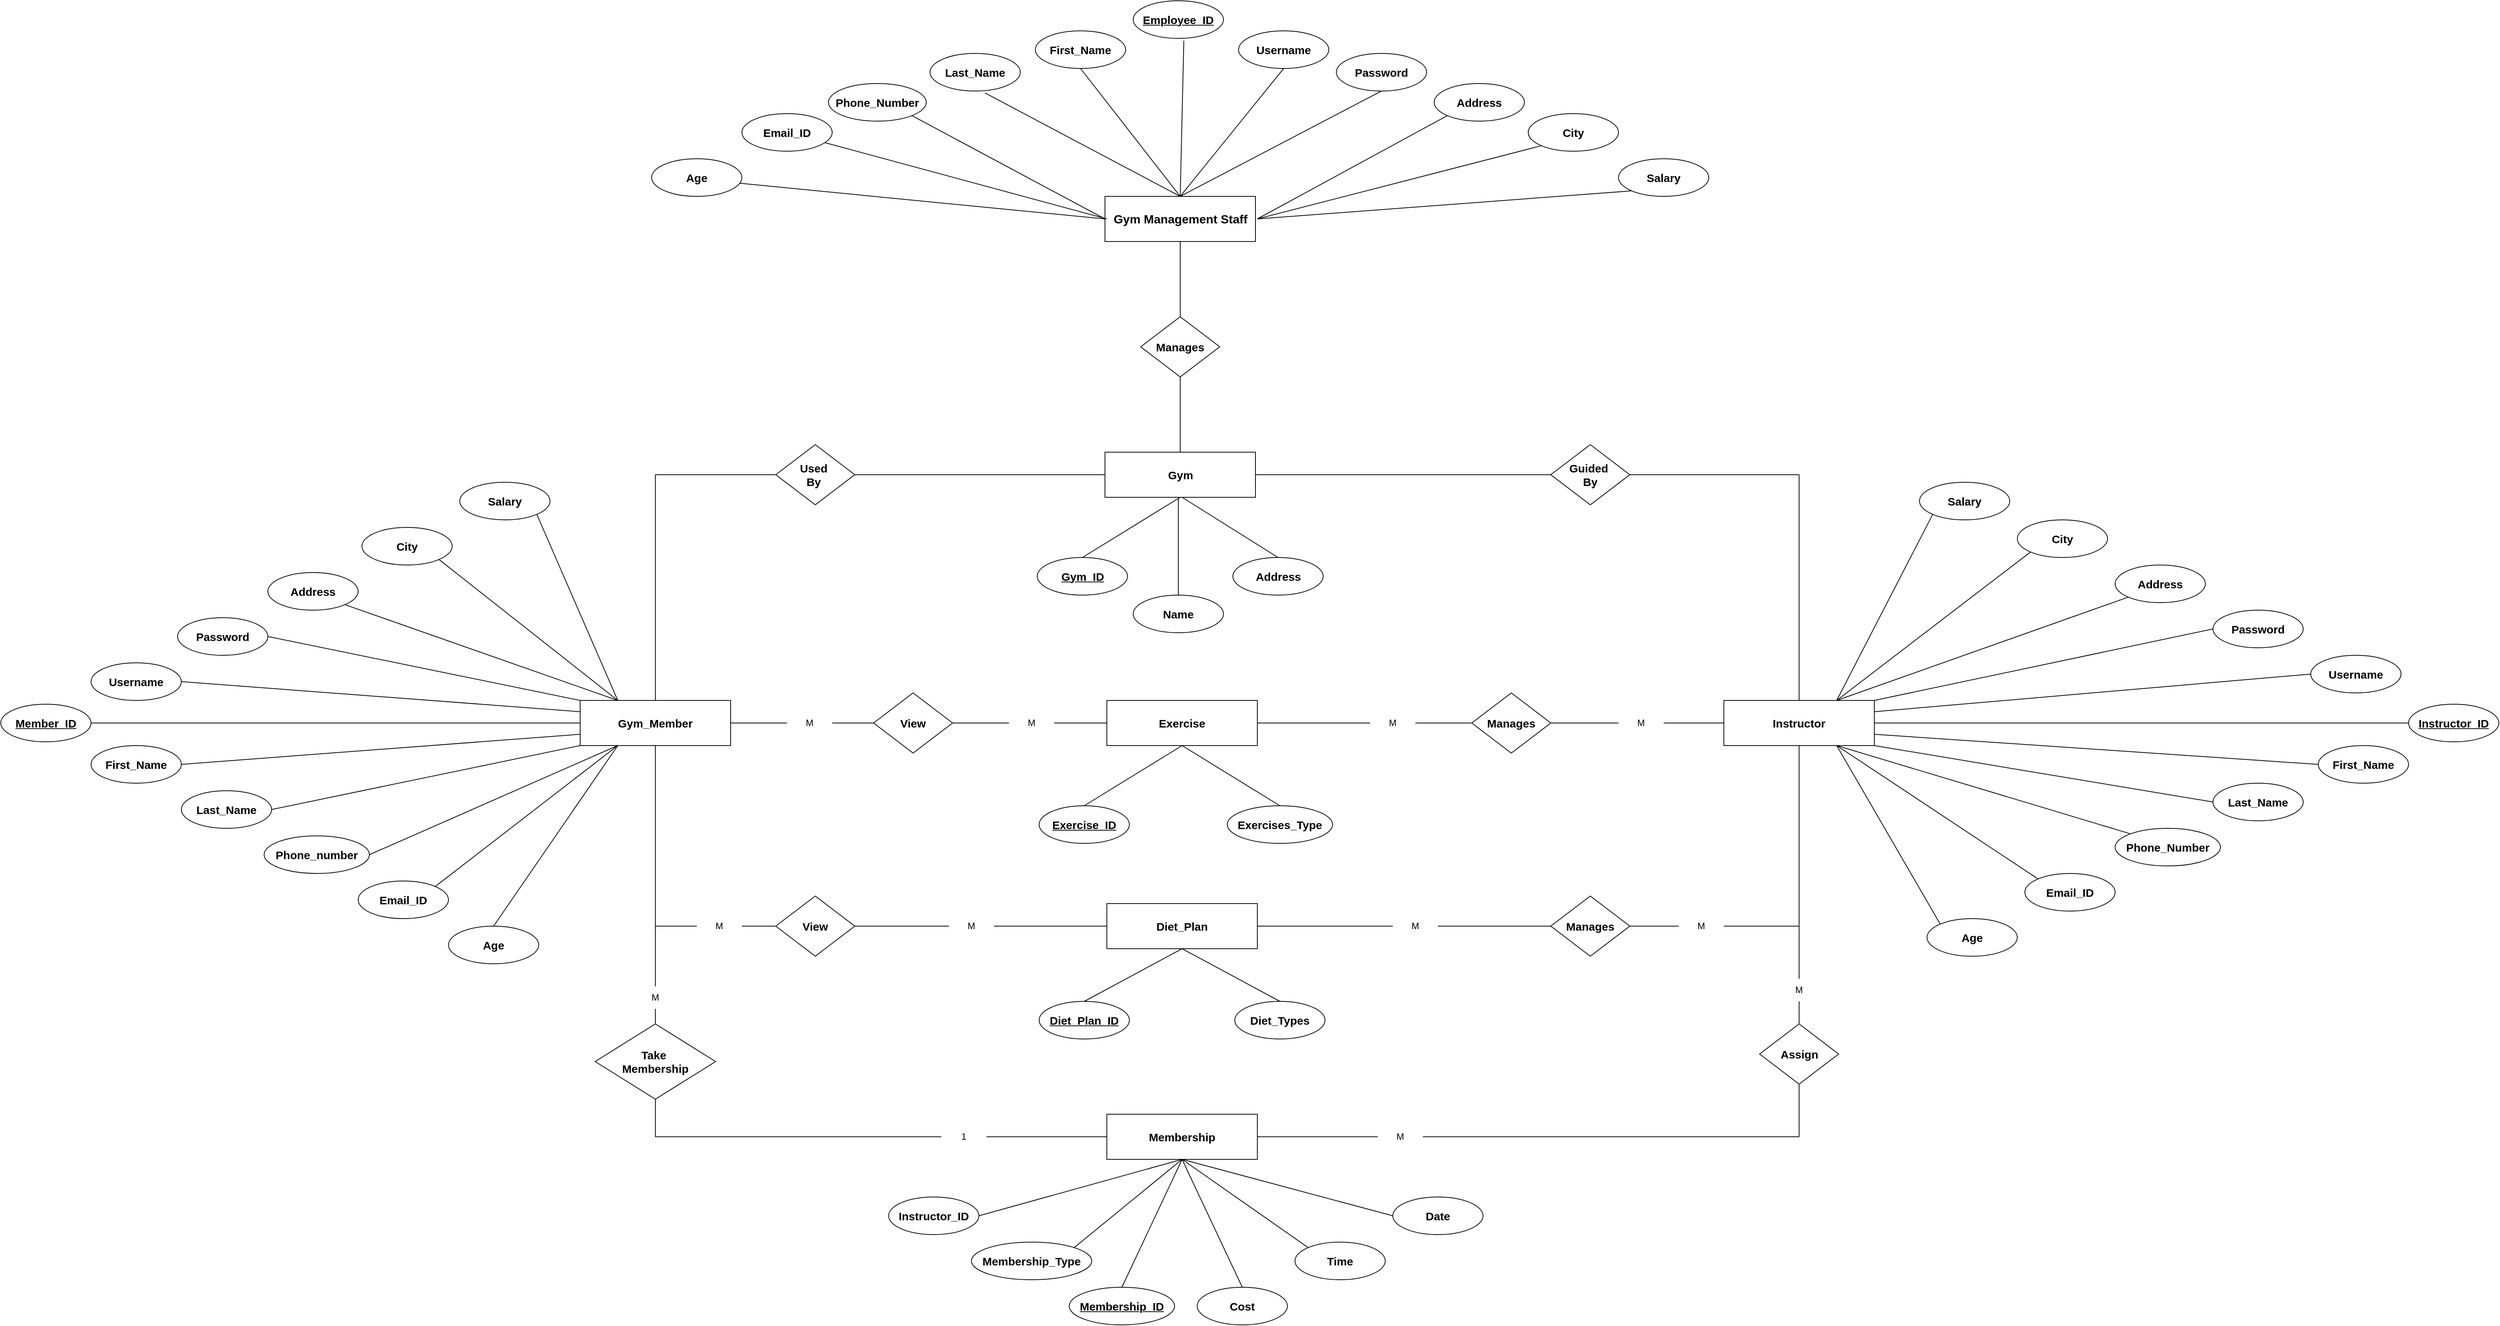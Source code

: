 <mxfile version="23.1.5" type="device">
  <diagram name="Page-1" id="4Me6U7C_-zSNoH5bvVZx">
    <mxGraphModel dx="1854" dy="2838" grid="1" gridSize="10" guides="1" tooltips="1" connect="1" arrows="1" fold="1" page="1" pageScale="1" pageWidth="850" pageHeight="1100" math="0" shadow="0">
      <root>
        <mxCell id="0" />
        <mxCell id="1" parent="0" />
        <mxCell id="Noz64joclwTQBEQuJF2k-1" value="&lt;b&gt;&lt;font style=&quot;font-size: 16px;&quot;&gt;Gym Management Staff&lt;/font&gt;&lt;/b&gt;" style="rounded=0;whiteSpace=wrap;html=1;" vertex="1" parent="1">
          <mxGeometry x="747.5" y="-1230" width="200" height="60" as="geometry" />
        </mxCell>
        <mxCell id="Noz64joclwTQBEQuJF2k-2" value="&lt;b&gt;&lt;font style=&quot;font-size: 15px;&quot;&gt;Age&lt;/font&gt;&lt;/b&gt;" style="ellipse;whiteSpace=wrap;html=1;" vertex="1" parent="1">
          <mxGeometry x="145" y="-1280" width="120" height="50" as="geometry" />
        </mxCell>
        <mxCell id="Noz64joclwTQBEQuJF2k-3" value="&lt;b&gt;&lt;font style=&quot;font-size: 15px;&quot;&gt;Email_ID&lt;/font&gt;&lt;/b&gt;" style="ellipse;whiteSpace=wrap;html=1;" vertex="1" parent="1">
          <mxGeometry x="265" y="-1340" width="120" height="50" as="geometry" />
        </mxCell>
        <mxCell id="Noz64joclwTQBEQuJF2k-4" value="&lt;b&gt;&lt;font style=&quot;font-size: 15px;&quot;&gt;Phone_Number&lt;/font&gt;&lt;/b&gt;" style="ellipse;whiteSpace=wrap;html=1;" vertex="1" parent="1">
          <mxGeometry x="380" y="-1380" width="130" height="50" as="geometry" />
        </mxCell>
        <mxCell id="Noz64joclwTQBEQuJF2k-5" value="&lt;b&gt;&lt;font style=&quot;font-size: 15px;&quot;&gt;Last_Name&lt;/font&gt;&lt;/b&gt;" style="ellipse;whiteSpace=wrap;html=1;" vertex="1" parent="1">
          <mxGeometry x="515" y="-1420" width="120" height="50" as="geometry" />
        </mxCell>
        <mxCell id="Noz64joclwTQBEQuJF2k-6" value="&lt;b&gt;&lt;font style=&quot;font-size: 15px;&quot;&gt;First_Name&lt;/font&gt;&lt;/b&gt;" style="ellipse;whiteSpace=wrap;html=1;" vertex="1" parent="1">
          <mxGeometry x="655" y="-1450" width="120" height="50" as="geometry" />
        </mxCell>
        <mxCell id="Noz64joclwTQBEQuJF2k-7" value="&lt;u&gt;&lt;b&gt;&lt;font style=&quot;font-size: 15px;&quot;&gt;Employee_ID&lt;/font&gt;&lt;/b&gt;&lt;/u&gt;" style="ellipse;whiteSpace=wrap;html=1;" vertex="1" parent="1">
          <mxGeometry x="785" y="-1490" width="120" height="50" as="geometry" />
        </mxCell>
        <mxCell id="Noz64joclwTQBEQuJF2k-8" value="&lt;b&gt;&lt;font style=&quot;font-size: 15px;&quot;&gt;Username&lt;/font&gt;&lt;/b&gt;" style="ellipse;whiteSpace=wrap;html=1;" vertex="1" parent="1">
          <mxGeometry x="925" y="-1450" width="120" height="50" as="geometry" />
        </mxCell>
        <mxCell id="Noz64joclwTQBEQuJF2k-9" value="&lt;b&gt;&lt;font style=&quot;font-size: 15px;&quot;&gt;Password&lt;/font&gt;&lt;/b&gt;" style="ellipse;whiteSpace=wrap;html=1;" vertex="1" parent="1">
          <mxGeometry x="1055" y="-1420" width="120" height="50" as="geometry" />
        </mxCell>
        <mxCell id="Noz64joclwTQBEQuJF2k-10" value="&lt;b&gt;&lt;font style=&quot;font-size: 15px;&quot;&gt;Address&lt;/font&gt;&lt;/b&gt;" style="ellipse;whiteSpace=wrap;html=1;" vertex="1" parent="1">
          <mxGeometry x="1185" y="-1380" width="120" height="50" as="geometry" />
        </mxCell>
        <mxCell id="Noz64joclwTQBEQuJF2k-11" value="&lt;b&gt;&lt;font style=&quot;font-size: 15px;&quot;&gt;City&lt;/font&gt;&lt;/b&gt;" style="ellipse;whiteSpace=wrap;html=1;" vertex="1" parent="1">
          <mxGeometry x="1310" y="-1340" width="120" height="50" as="geometry" />
        </mxCell>
        <mxCell id="Noz64joclwTQBEQuJF2k-12" value="&lt;b&gt;&lt;font style=&quot;font-size: 15px;&quot;&gt;Salary&lt;/font&gt;&lt;/b&gt;" style="ellipse;whiteSpace=wrap;html=1;" vertex="1" parent="1">
          <mxGeometry x="1430" y="-1280" width="120" height="50" as="geometry" />
        </mxCell>
        <mxCell id="Noz64joclwTQBEQuJF2k-14" value="&lt;b&gt;&lt;font style=&quot;font-size: 15px;&quot;&gt;Gym_Member&lt;/font&gt;&lt;/b&gt;" style="rounded=0;whiteSpace=wrap;html=1;" vertex="1" parent="1">
          <mxGeometry x="50" y="-560" width="200" height="60" as="geometry" />
        </mxCell>
        <mxCell id="Noz64joclwTQBEQuJF2k-15" value="&lt;b&gt;&lt;font style=&quot;font-size: 15px;&quot;&gt;Salary&lt;/font&gt;&lt;/b&gt;" style="ellipse;whiteSpace=wrap;html=1;" vertex="1" parent="1">
          <mxGeometry x="-110" y="-850" width="120" height="50" as="geometry" />
        </mxCell>
        <mxCell id="Noz64joclwTQBEQuJF2k-16" value="&lt;b&gt;&lt;font style=&quot;font-size: 15px;&quot;&gt;Age&lt;/font&gt;&lt;/b&gt;" style="ellipse;whiteSpace=wrap;html=1;" vertex="1" parent="1">
          <mxGeometry x="-125" y="-260" width="120" height="50" as="geometry" />
        </mxCell>
        <mxCell id="Noz64joclwTQBEQuJF2k-17" value="&lt;b&gt;&lt;font style=&quot;font-size: 15px;&quot;&gt;City&lt;/font&gt;&lt;/b&gt;" style="ellipse;whiteSpace=wrap;html=1;" vertex="1" parent="1">
          <mxGeometry x="-240" y="-790" width="120" height="50" as="geometry" />
        </mxCell>
        <mxCell id="Noz64joclwTQBEQuJF2k-18" value="&lt;b&gt;&lt;font style=&quot;font-size: 15px;&quot;&gt;Email_ID&lt;/font&gt;&lt;/b&gt;" style="ellipse;whiteSpace=wrap;html=1;" vertex="1" parent="1">
          <mxGeometry x="-245" y="-320" width="120" height="50" as="geometry" />
        </mxCell>
        <mxCell id="Noz64joclwTQBEQuJF2k-19" value="&lt;b&gt;&lt;font style=&quot;font-size: 15px;&quot;&gt;Address&lt;/font&gt;&lt;/b&gt;" style="ellipse;whiteSpace=wrap;html=1;" vertex="1" parent="1">
          <mxGeometry x="-365" y="-730" width="120" height="50" as="geometry" />
        </mxCell>
        <mxCell id="Noz64joclwTQBEQuJF2k-20" value="&lt;b&gt;&lt;font style=&quot;font-size: 15px;&quot;&gt;First_Name&lt;/font&gt;&lt;/b&gt;" style="ellipse;whiteSpace=wrap;html=1;" vertex="1" parent="1">
          <mxGeometry x="-600" y="-500" width="120" height="50" as="geometry" />
        </mxCell>
        <mxCell id="Noz64joclwTQBEQuJF2k-21" value="&lt;b&gt;&lt;font style=&quot;font-size: 15px;&quot;&gt;Password&lt;/font&gt;&lt;/b&gt;" style="ellipse;whiteSpace=wrap;html=1;" vertex="1" parent="1">
          <mxGeometry x="-485" y="-670" width="120" height="50" as="geometry" />
        </mxCell>
        <mxCell id="Noz64joclwTQBEQuJF2k-22" value="&lt;u&gt;&lt;b&gt;&lt;font style=&quot;font-size: 15px;&quot;&gt;Member_ID&lt;/font&gt;&lt;/b&gt;&lt;/u&gt;" style="ellipse;whiteSpace=wrap;html=1;" vertex="1" parent="1">
          <mxGeometry x="-720" y="-555" width="120" height="50" as="geometry" />
        </mxCell>
        <mxCell id="Noz64joclwTQBEQuJF2k-23" value="&lt;b&gt;&lt;font style=&quot;font-size: 15px;&quot;&gt;Username&lt;/font&gt;&lt;/b&gt;" style="ellipse;whiteSpace=wrap;html=1;" vertex="1" parent="1">
          <mxGeometry x="-600" y="-610" width="120" height="50" as="geometry" />
        </mxCell>
        <mxCell id="Noz64joclwTQBEQuJF2k-24" value="&lt;b&gt;&lt;font style=&quot;font-size: 15px;&quot;&gt;Last_Name&lt;/font&gt;&lt;/b&gt;" style="ellipse;whiteSpace=wrap;html=1;" vertex="1" parent="1">
          <mxGeometry x="-480" y="-440" width="120" height="50" as="geometry" />
        </mxCell>
        <mxCell id="Noz64joclwTQBEQuJF2k-25" value="&lt;b&gt;&lt;font style=&quot;font-size: 15px;&quot;&gt;Phone_number&lt;/font&gt;&lt;/b&gt;" style="ellipse;whiteSpace=wrap;html=1;" vertex="1" parent="1">
          <mxGeometry x="-370" y="-380" width="140" height="50" as="geometry" />
        </mxCell>
        <mxCell id="Noz64joclwTQBEQuJF2k-26" value="&lt;b style=&quot;font-size: 15px;&quot;&gt;Used&amp;nbsp;&lt;br&gt;By&amp;nbsp;&lt;/b&gt;" style="rhombus;whiteSpace=wrap;html=1;" vertex="1" parent="1">
          <mxGeometry x="310" y="-900" width="105" height="80" as="geometry" />
        </mxCell>
        <mxCell id="Noz64joclwTQBEQuJF2k-27" value="&lt;b&gt;&lt;font style=&quot;font-size: 15px;&quot;&gt;Instructor&lt;/font&gt;&lt;/b&gt;" style="rounded=0;whiteSpace=wrap;html=1;" vertex="1" parent="1">
          <mxGeometry x="1570" y="-560" width="200" height="60" as="geometry" />
        </mxCell>
        <mxCell id="Noz64joclwTQBEQuJF2k-28" value="&lt;b&gt;&lt;font style=&quot;font-size: 15px;&quot;&gt;Salary&lt;/font&gt;&lt;/b&gt;" style="ellipse;whiteSpace=wrap;html=1;" vertex="1" parent="1">
          <mxGeometry x="1830" y="-850" width="120" height="50" as="geometry" />
        </mxCell>
        <mxCell id="Noz64joclwTQBEQuJF2k-29" value="&lt;b&gt;&lt;font style=&quot;font-size: 15px;&quot;&gt;Age&lt;/font&gt;&lt;/b&gt;" style="ellipse;whiteSpace=wrap;html=1;" vertex="1" parent="1">
          <mxGeometry x="1840" y="-270" width="120" height="50" as="geometry" />
        </mxCell>
        <mxCell id="Noz64joclwTQBEQuJF2k-30" value="&lt;b&gt;&lt;font style=&quot;font-size: 15px;&quot;&gt;City&lt;/font&gt;&lt;/b&gt;" style="ellipse;whiteSpace=wrap;html=1;" vertex="1" parent="1">
          <mxGeometry x="1960" y="-800" width="120" height="50" as="geometry" />
        </mxCell>
        <mxCell id="Noz64joclwTQBEQuJF2k-31" value="&lt;b&gt;&lt;font style=&quot;font-size: 15px;&quot;&gt;Email_ID&lt;/font&gt;&lt;/b&gt;" style="ellipse;whiteSpace=wrap;html=1;" vertex="1" parent="1">
          <mxGeometry x="1970" y="-330" width="120" height="50" as="geometry" />
        </mxCell>
        <mxCell id="Noz64joclwTQBEQuJF2k-32" value="&lt;b&gt;&lt;font style=&quot;font-size: 15px;&quot;&gt;Address&lt;/font&gt;&lt;/b&gt;" style="ellipse;whiteSpace=wrap;html=1;" vertex="1" parent="1">
          <mxGeometry x="2090" y="-740" width="120" height="50" as="geometry" />
        </mxCell>
        <mxCell id="Noz64joclwTQBEQuJF2k-33" value="&lt;b&gt;&lt;font style=&quot;font-size: 15px;&quot;&gt;First_Name&lt;/font&gt;&lt;/b&gt;" style="ellipse;whiteSpace=wrap;html=1;" vertex="1" parent="1">
          <mxGeometry x="2360" y="-500" width="120" height="50" as="geometry" />
        </mxCell>
        <mxCell id="Noz64joclwTQBEQuJF2k-34" value="&lt;b&gt;&lt;font style=&quot;font-size: 15px;&quot;&gt;Password&lt;/font&gt;&lt;/b&gt;" style="ellipse;whiteSpace=wrap;html=1;" vertex="1" parent="1">
          <mxGeometry x="2220" y="-680" width="120" height="50" as="geometry" />
        </mxCell>
        <mxCell id="Noz64joclwTQBEQuJF2k-35" value="&lt;u&gt;&lt;b&gt;&lt;font style=&quot;font-size: 15px;&quot;&gt;Instructor_ID&lt;/font&gt;&lt;/b&gt;&lt;/u&gt;" style="ellipse;whiteSpace=wrap;html=1;" vertex="1" parent="1">
          <mxGeometry x="2480" y="-555" width="120" height="50" as="geometry" />
        </mxCell>
        <mxCell id="Noz64joclwTQBEQuJF2k-36" value="&lt;b&gt;&lt;font style=&quot;font-size: 15px;&quot;&gt;Username&lt;/font&gt;&lt;/b&gt;" style="ellipse;whiteSpace=wrap;html=1;" vertex="1" parent="1">
          <mxGeometry x="2350" y="-620" width="120" height="50" as="geometry" />
        </mxCell>
        <mxCell id="Noz64joclwTQBEQuJF2k-37" value="&lt;b&gt;&lt;font style=&quot;font-size: 15px;&quot;&gt;Last_Name&lt;/font&gt;&lt;/b&gt;" style="ellipse;whiteSpace=wrap;html=1;" vertex="1" parent="1">
          <mxGeometry x="2220" y="-450" width="120" height="50" as="geometry" />
        </mxCell>
        <mxCell id="Noz64joclwTQBEQuJF2k-38" value="&lt;b&gt;&lt;font style=&quot;font-size: 15px;&quot;&gt;Phone_Number&lt;/font&gt;&lt;/b&gt;" style="ellipse;whiteSpace=wrap;html=1;" vertex="1" parent="1">
          <mxGeometry x="2090" y="-390" width="140" height="50" as="geometry" />
        </mxCell>
        <mxCell id="Noz64joclwTQBEQuJF2k-41" value="&lt;b style=&quot;font-size: 15px;&quot;&gt;Guided&amp;nbsp;&lt;br&gt;By&lt;/b&gt;" style="rhombus;whiteSpace=wrap;html=1;" vertex="1" parent="1">
          <mxGeometry x="1340" y="-900" width="105" height="80" as="geometry" />
        </mxCell>
        <mxCell id="Noz64joclwTQBEQuJF2k-42" value="&lt;b&gt;&lt;font style=&quot;font-size: 15px;&quot;&gt;Exercise&lt;/font&gt;&lt;/b&gt;" style="rounded=0;whiteSpace=wrap;html=1;" vertex="1" parent="1">
          <mxGeometry x="750" y="-560" width="200" height="60" as="geometry" />
        </mxCell>
        <mxCell id="Noz64joclwTQBEQuJF2k-43" value="&lt;b&gt;&lt;font style=&quot;font-size: 15px;&quot;&gt;View&lt;/font&gt;&lt;/b&gt;" style="rhombus;whiteSpace=wrap;html=1;" vertex="1" parent="1">
          <mxGeometry x="440" y="-570" width="105" height="80" as="geometry" />
        </mxCell>
        <mxCell id="Noz64joclwTQBEQuJF2k-44" value="&lt;b&gt;&lt;font style=&quot;font-size: 15px;&quot;&gt;Manages&lt;/font&gt;&lt;/b&gt;" style="rhombus;whiteSpace=wrap;html=1;" vertex="1" parent="1">
          <mxGeometry x="1235" y="-570" width="105" height="80" as="geometry" />
        </mxCell>
        <mxCell id="Noz64joclwTQBEQuJF2k-45" value="&lt;u&gt;&lt;b&gt;&lt;font style=&quot;font-size: 15px;&quot;&gt;Exercise_ID&lt;/font&gt;&lt;/b&gt;&lt;/u&gt;" style="ellipse;whiteSpace=wrap;html=1;" vertex="1" parent="1">
          <mxGeometry x="660" y="-420" width="120" height="50" as="geometry" />
        </mxCell>
        <mxCell id="Noz64joclwTQBEQuJF2k-46" value="&lt;b&gt;&lt;font style=&quot;font-size: 15px;&quot;&gt;Exercises_Type&lt;/font&gt;&lt;/b&gt;" style="ellipse;whiteSpace=wrap;html=1;" vertex="1" parent="1">
          <mxGeometry x="910" y="-420" width="140" height="50" as="geometry" />
        </mxCell>
        <mxCell id="Noz64joclwTQBEQuJF2k-47" value="&lt;b&gt;&lt;font style=&quot;font-size: 15px;&quot;&gt;Diet_Plan&lt;/font&gt;&lt;/b&gt;" style="rounded=0;whiteSpace=wrap;html=1;" vertex="1" parent="1">
          <mxGeometry x="750" y="-290" width="200" height="60" as="geometry" />
        </mxCell>
        <mxCell id="Noz64joclwTQBEQuJF2k-48" value="&lt;u&gt;&lt;b&gt;&lt;font style=&quot;font-size: 15px;&quot;&gt;Diet_Plan_ID&lt;/font&gt;&lt;/b&gt;&lt;/u&gt;" style="ellipse;whiteSpace=wrap;html=1;" vertex="1" parent="1">
          <mxGeometry x="660" y="-160" width="120" height="50" as="geometry" />
        </mxCell>
        <mxCell id="Noz64joclwTQBEQuJF2k-49" value="&lt;b&gt;&lt;font style=&quot;font-size: 15px;&quot;&gt;Diet_Types&lt;/font&gt;&lt;/b&gt;" style="ellipse;whiteSpace=wrap;html=1;" vertex="1" parent="1">
          <mxGeometry x="920" y="-160" width="120" height="50" as="geometry" />
        </mxCell>
        <mxCell id="Noz64joclwTQBEQuJF2k-50" value="&lt;b&gt;&lt;font style=&quot;font-size: 15px;&quot;&gt;View&lt;/font&gt;&lt;/b&gt;" style="rhombus;whiteSpace=wrap;html=1;" vertex="1" parent="1">
          <mxGeometry x="310" y="-300" width="105" height="80" as="geometry" />
        </mxCell>
        <mxCell id="Noz64joclwTQBEQuJF2k-51" value="&lt;b&gt;&lt;font style=&quot;font-size: 15px;&quot;&gt;Manages&lt;/font&gt;&lt;/b&gt;" style="rhombus;whiteSpace=wrap;html=1;" vertex="1" parent="1">
          <mxGeometry x="1340" y="-300" width="105" height="80" as="geometry" />
        </mxCell>
        <mxCell id="Noz64joclwTQBEQuJF2k-52" value="&lt;b style=&quot;font-size: 15px;&quot;&gt;Take&amp;nbsp;&lt;br&gt;Membership&lt;/b&gt;" style="rhombus;whiteSpace=wrap;html=1;" vertex="1" parent="1">
          <mxGeometry x="70" y="-130" width="160" height="100" as="geometry" />
        </mxCell>
        <mxCell id="Noz64joclwTQBEQuJF2k-53" value="&lt;b&gt;&lt;font style=&quot;font-size: 15px;&quot;&gt;Membership&lt;/font&gt;&lt;/b&gt;" style="rounded=0;whiteSpace=wrap;html=1;" vertex="1" parent="1">
          <mxGeometry x="750" y="-10" width="200" height="60" as="geometry" />
        </mxCell>
        <mxCell id="Noz64joclwTQBEQuJF2k-54" value="&lt;b&gt;&lt;font style=&quot;font-size: 15px;&quot;&gt;Assign&lt;/font&gt;&lt;/b&gt;" style="rhombus;whiteSpace=wrap;html=1;" vertex="1" parent="1">
          <mxGeometry x="1617.5" y="-130" width="105" height="80" as="geometry" />
        </mxCell>
        <mxCell id="Noz64joclwTQBEQuJF2k-55" value="&lt;b&gt;&lt;font style=&quot;font-size: 15px;&quot;&gt;Instructor_ID&lt;/font&gt;&lt;/b&gt;" style="ellipse;whiteSpace=wrap;html=1;" vertex="1" parent="1">
          <mxGeometry x="460" y="100" width="120" height="50" as="geometry" />
        </mxCell>
        <mxCell id="Noz64joclwTQBEQuJF2k-56" value="&lt;b&gt;&lt;font style=&quot;font-size: 15px;&quot;&gt;Membership_Type&lt;/font&gt;&lt;/b&gt;" style="ellipse;whiteSpace=wrap;html=1;" vertex="1" parent="1">
          <mxGeometry x="570" y="160" width="160" height="50" as="geometry" />
        </mxCell>
        <mxCell id="Noz64joclwTQBEQuJF2k-57" value="&lt;b&gt;&lt;font style=&quot;font-size: 15px;&quot;&gt;Cost&lt;/font&gt;&lt;/b&gt;" style="ellipse;whiteSpace=wrap;html=1;" vertex="1" parent="1">
          <mxGeometry x="870" y="220" width="120" height="50" as="geometry" />
        </mxCell>
        <mxCell id="Noz64joclwTQBEQuJF2k-58" value="&lt;u&gt;&lt;b&gt;&lt;font style=&quot;font-size: 15px;&quot;&gt;Membership_ID&lt;/font&gt;&lt;/b&gt;&lt;/u&gt;" style="ellipse;whiteSpace=wrap;html=1;" vertex="1" parent="1">
          <mxGeometry x="700" y="220" width="140" height="50" as="geometry" />
        </mxCell>
        <mxCell id="Noz64joclwTQBEQuJF2k-59" value="&lt;b&gt;&lt;font style=&quot;font-size: 15px;&quot;&gt;Time&lt;/font&gt;&lt;/b&gt;" style="ellipse;whiteSpace=wrap;html=1;" vertex="1" parent="1">
          <mxGeometry x="1000" y="160" width="120" height="50" as="geometry" />
        </mxCell>
        <mxCell id="Noz64joclwTQBEQuJF2k-60" value="&lt;b&gt;&lt;font style=&quot;font-size: 15px;&quot;&gt;Date&lt;/font&gt;&lt;/b&gt;" style="ellipse;whiteSpace=wrap;html=1;" vertex="1" parent="1">
          <mxGeometry x="1130" y="100" width="120" height="50" as="geometry" />
        </mxCell>
        <mxCell id="Noz64joclwTQBEQuJF2k-62" value="&lt;b&gt;&lt;font style=&quot;font-size: 15px;&quot;&gt;Gym&lt;/font&gt;&lt;/b&gt;" style="rounded=0;whiteSpace=wrap;html=1;" vertex="1" parent="1">
          <mxGeometry x="747.5" y="-890" width="200" height="60" as="geometry" />
        </mxCell>
        <mxCell id="Noz64joclwTQBEQuJF2k-63" value="&lt;u&gt;&lt;b&gt;&lt;font style=&quot;font-size: 15px;&quot;&gt;Gym_ID&lt;/font&gt;&lt;/b&gt;&lt;/u&gt;" style="ellipse;whiteSpace=wrap;html=1;" vertex="1" parent="1">
          <mxGeometry x="657.5" y="-750" width="120" height="50" as="geometry" />
        </mxCell>
        <mxCell id="Noz64joclwTQBEQuJF2k-64" value="&lt;b&gt;&lt;font style=&quot;font-size: 15px;&quot;&gt;Address&lt;/font&gt;&lt;/b&gt;" style="ellipse;whiteSpace=wrap;html=1;" vertex="1" parent="1">
          <mxGeometry x="917.5" y="-750" width="120" height="50" as="geometry" />
        </mxCell>
        <mxCell id="Noz64joclwTQBEQuJF2k-65" value="&lt;b&gt;&lt;font style=&quot;font-size: 15px;&quot;&gt;Manages&lt;/font&gt;&lt;/b&gt;" style="rhombus;whiteSpace=wrap;html=1;" vertex="1" parent="1">
          <mxGeometry x="795" y="-1070" width="105" height="80" as="geometry" />
        </mxCell>
        <mxCell id="Noz64joclwTQBEQuJF2k-66" value="&lt;b&gt;&lt;font style=&quot;font-size: 15px;&quot;&gt;Name&lt;/font&gt;&lt;/b&gt;" style="ellipse;whiteSpace=wrap;html=1;" vertex="1" parent="1">
          <mxGeometry x="785" y="-700" width="120" height="50" as="geometry" />
        </mxCell>
        <mxCell id="Noz64joclwTQBEQuJF2k-67" value="" style="endArrow=none;html=1;rounded=0;exitX=0.973;exitY=0.651;exitDx=0;exitDy=0;exitPerimeter=0;entryX=0;entryY=0.5;entryDx=0;entryDy=0;" edge="1" parent="1" source="Noz64joclwTQBEQuJF2k-2" target="Noz64joclwTQBEQuJF2k-1">
          <mxGeometry width="50" height="50" relative="1" as="geometry">
            <mxPoint x="570" y="-1090" as="sourcePoint" />
            <mxPoint x="620" y="-1140" as="targetPoint" />
          </mxGeometry>
        </mxCell>
        <mxCell id="Noz64joclwTQBEQuJF2k-68" value="" style="endArrow=none;html=1;rounded=0;" edge="1" parent="1" source="Noz64joclwTQBEQuJF2k-3">
          <mxGeometry width="50" height="50" relative="1" as="geometry">
            <mxPoint x="272" y="-1237" as="sourcePoint" />
            <mxPoint x="750" y="-1200" as="targetPoint" />
          </mxGeometry>
        </mxCell>
        <mxCell id="Noz64joclwTQBEQuJF2k-69" value="" style="endArrow=none;html=1;rounded=0;exitX=1;exitY=1;exitDx=0;exitDy=0;entryX=0;entryY=0.5;entryDx=0;entryDy=0;" edge="1" parent="1" source="Noz64joclwTQBEQuJF2k-4" target="Noz64joclwTQBEQuJF2k-1">
          <mxGeometry width="50" height="50" relative="1" as="geometry">
            <mxPoint x="385" y="-1291" as="sourcePoint" />
            <mxPoint x="760" y="-1190" as="targetPoint" />
          </mxGeometry>
        </mxCell>
        <mxCell id="Noz64joclwTQBEQuJF2k-70" value="" style="endArrow=none;html=1;rounded=0;exitX=0.609;exitY=1.051;exitDx=0;exitDy=0;entryX=0.5;entryY=0;entryDx=0;entryDy=0;exitPerimeter=0;" edge="1" parent="1" source="Noz64joclwTQBEQuJF2k-5" target="Noz64joclwTQBEQuJF2k-1">
          <mxGeometry width="50" height="50" relative="1" as="geometry">
            <mxPoint x="498" y="-1328" as="sourcePoint" />
            <mxPoint x="758" y="-1190" as="targetPoint" />
          </mxGeometry>
        </mxCell>
        <mxCell id="Noz64joclwTQBEQuJF2k-71" value="" style="endArrow=none;html=1;rounded=0;exitX=0.5;exitY=1;exitDx=0;exitDy=0;entryX=0.5;entryY=0;entryDx=0;entryDy=0;" edge="1" parent="1" source="Noz64joclwTQBEQuJF2k-6" target="Noz64joclwTQBEQuJF2k-1">
          <mxGeometry width="50" height="50" relative="1" as="geometry">
            <mxPoint x="598" y="-1357" as="sourcePoint" />
            <mxPoint x="858" y="-1220" as="targetPoint" />
          </mxGeometry>
        </mxCell>
        <mxCell id="Noz64joclwTQBEQuJF2k-72" value="" style="endArrow=none;html=1;rounded=0;exitX=0.561;exitY=1.061;exitDx=0;exitDy=0;exitPerimeter=0;entryX=0.5;entryY=0;entryDx=0;entryDy=0;" edge="1" parent="1" source="Noz64joclwTQBEQuJF2k-7" target="Noz64joclwTQBEQuJF2k-1">
          <mxGeometry width="50" height="50" relative="1" as="geometry">
            <mxPoint x="725" y="-1390" as="sourcePoint" />
            <mxPoint x="850" y="-1240" as="targetPoint" />
          </mxGeometry>
        </mxCell>
        <mxCell id="Noz64joclwTQBEQuJF2k-74" value="" style="endArrow=none;html=1;rounded=0;exitX=0.5;exitY=1;exitDx=0;exitDy=0;entryX=0.5;entryY=0;entryDx=0;entryDy=0;" edge="1" parent="1" source="Noz64joclwTQBEQuJF2k-8" target="Noz64joclwTQBEQuJF2k-1">
          <mxGeometry width="50" height="50" relative="1" as="geometry">
            <mxPoint x="862" y="-1427" as="sourcePoint" />
            <mxPoint x="858" y="-1220" as="targetPoint" />
          </mxGeometry>
        </mxCell>
        <mxCell id="Noz64joclwTQBEQuJF2k-75" value="" style="endArrow=none;html=1;rounded=0;exitX=0.5;exitY=1;exitDx=0;exitDy=0;entryX=0.5;entryY=0;entryDx=0;entryDy=0;" edge="1" parent="1" source="Noz64joclwTQBEQuJF2k-9" target="Noz64joclwTQBEQuJF2k-1">
          <mxGeometry width="50" height="50" relative="1" as="geometry">
            <mxPoint x="995" y="-1390" as="sourcePoint" />
            <mxPoint x="858" y="-1220" as="targetPoint" />
          </mxGeometry>
        </mxCell>
        <mxCell id="Noz64joclwTQBEQuJF2k-76" value="" style="endArrow=none;html=1;rounded=0;exitX=0;exitY=1;exitDx=0;exitDy=0;" edge="1" parent="1" source="Noz64joclwTQBEQuJF2k-10">
          <mxGeometry width="50" height="50" relative="1" as="geometry">
            <mxPoint x="1125" y="-1360" as="sourcePoint" />
            <mxPoint x="950" y="-1200" as="targetPoint" />
          </mxGeometry>
        </mxCell>
        <mxCell id="Noz64joclwTQBEQuJF2k-77" value="" style="endArrow=none;html=1;rounded=0;exitX=0;exitY=1;exitDx=0;exitDy=0;" edge="1" parent="1" source="Noz64joclwTQBEQuJF2k-11">
          <mxGeometry width="50" height="50" relative="1" as="geometry">
            <mxPoint x="1240" y="-1317" as="sourcePoint" />
            <mxPoint x="950" y="-1200" as="targetPoint" />
          </mxGeometry>
        </mxCell>
        <mxCell id="Noz64joclwTQBEQuJF2k-78" value="" style="endArrow=none;html=1;rounded=0;exitX=0;exitY=1;exitDx=0;exitDy=0;" edge="1" parent="1" source="Noz64joclwTQBEQuJF2k-12">
          <mxGeometry width="50" height="50" relative="1" as="geometry">
            <mxPoint x="1380" y="-1280" as="sourcePoint" />
            <mxPoint x="950" y="-1200" as="targetPoint" />
          </mxGeometry>
        </mxCell>
        <mxCell id="Noz64joclwTQBEQuJF2k-79" value="" style="endArrow=none;html=1;rounded=0;entryX=0.5;entryY=0;entryDx=0;entryDy=0;exitX=0.5;exitY=1;exitDx=0;exitDy=0;" edge="1" parent="1" source="Noz64joclwTQBEQuJF2k-62" target="Noz64joclwTQBEQuJF2k-63">
          <mxGeometry width="50" height="50" relative="1" as="geometry">
            <mxPoint x="790" y="-840" as="sourcePoint" />
            <mxPoint x="840" y="-890" as="targetPoint" />
          </mxGeometry>
        </mxCell>
        <mxCell id="Noz64joclwTQBEQuJF2k-80" value="" style="endArrow=none;html=1;rounded=0;entryX=0.5;entryY=0;entryDx=0;entryDy=0;" edge="1" parent="1" target="Noz64joclwTQBEQuJF2k-66">
          <mxGeometry width="50" height="50" relative="1" as="geometry">
            <mxPoint x="845" y="-830" as="sourcePoint" />
            <mxPoint x="728" y="-740" as="targetPoint" />
          </mxGeometry>
        </mxCell>
        <mxCell id="Noz64joclwTQBEQuJF2k-81" value="" style="endArrow=none;html=1;rounded=0;entryX=0.5;entryY=0;entryDx=0;entryDy=0;" edge="1" parent="1" target="Noz64joclwTQBEQuJF2k-64">
          <mxGeometry width="50" height="50" relative="1" as="geometry">
            <mxPoint x="850" y="-830" as="sourcePoint" />
            <mxPoint x="855" y="-690" as="targetPoint" />
          </mxGeometry>
        </mxCell>
        <mxCell id="Noz64joclwTQBEQuJF2k-82" value="" style="endArrow=none;html=1;rounded=0;entryX=0.5;entryY=0;entryDx=0;entryDy=0;exitX=0.5;exitY=1;exitDx=0;exitDy=0;" edge="1" parent="1" source="Noz64joclwTQBEQuJF2k-42" target="Noz64joclwTQBEQuJF2k-45">
          <mxGeometry width="50" height="50" relative="1" as="geometry">
            <mxPoint x="858" y="-820" as="sourcePoint" />
            <mxPoint x="728" y="-740" as="targetPoint" />
          </mxGeometry>
        </mxCell>
        <mxCell id="Noz64joclwTQBEQuJF2k-83" value="" style="endArrow=none;html=1;rounded=0;exitX=0.5;exitY=0;exitDx=0;exitDy=0;" edge="1" parent="1" source="Noz64joclwTQBEQuJF2k-46">
          <mxGeometry width="50" height="50" relative="1" as="geometry">
            <mxPoint x="860" y="-490" as="sourcePoint" />
            <mxPoint x="850" y="-500" as="targetPoint" />
          </mxGeometry>
        </mxCell>
        <mxCell id="Noz64joclwTQBEQuJF2k-84" value="" style="endArrow=none;html=1;rounded=0;entryX=0.5;entryY=0;entryDx=0;entryDy=0;exitX=0.5;exitY=1;exitDx=0;exitDy=0;" edge="1" parent="1" source="Noz64joclwTQBEQuJF2k-47" target="Noz64joclwTQBEQuJF2k-48">
          <mxGeometry width="50" height="50" relative="1" as="geometry">
            <mxPoint x="860" y="-490" as="sourcePoint" />
            <mxPoint x="730" y="-410" as="targetPoint" />
          </mxGeometry>
        </mxCell>
        <mxCell id="Noz64joclwTQBEQuJF2k-86" value="" style="endArrow=none;html=1;rounded=0;entryX=0.5;entryY=0;entryDx=0;entryDy=0;" edge="1" parent="1" target="Noz64joclwTQBEQuJF2k-49">
          <mxGeometry width="50" height="50" relative="1" as="geometry">
            <mxPoint x="850" y="-230" as="sourcePoint" />
            <mxPoint x="970" y="-170" as="targetPoint" />
          </mxGeometry>
        </mxCell>
        <mxCell id="Noz64joclwTQBEQuJF2k-87" value="" style="endArrow=none;html=1;rounded=0;entryX=1;entryY=0.5;entryDx=0;entryDy=0;exitX=0.5;exitY=1;exitDx=0;exitDy=0;" edge="1" parent="1" source="Noz64joclwTQBEQuJF2k-53" target="Noz64joclwTQBEQuJF2k-55">
          <mxGeometry width="50" height="50" relative="1" as="geometry">
            <mxPoint x="860" y="-220" as="sourcePoint" />
            <mxPoint x="730" y="-150" as="targetPoint" />
          </mxGeometry>
        </mxCell>
        <mxCell id="Noz64joclwTQBEQuJF2k-88" value="" style="endArrow=none;html=1;rounded=0;entryX=1;entryY=0;entryDx=0;entryDy=0;exitX=0.5;exitY=1;exitDx=0;exitDy=0;" edge="1" parent="1" source="Noz64joclwTQBEQuJF2k-53" target="Noz64joclwTQBEQuJF2k-56">
          <mxGeometry width="50" height="50" relative="1" as="geometry">
            <mxPoint x="860" y="60" as="sourcePoint" />
            <mxPoint x="590" y="135" as="targetPoint" />
          </mxGeometry>
        </mxCell>
        <mxCell id="Noz64joclwTQBEQuJF2k-89" value="" style="endArrow=none;html=1;rounded=0;entryX=0.5;entryY=0;entryDx=0;entryDy=0;" edge="1" parent="1" target="Noz64joclwTQBEQuJF2k-58">
          <mxGeometry width="50" height="50" relative="1" as="geometry">
            <mxPoint x="850" y="50" as="sourcePoint" />
            <mxPoint x="702" y="177" as="targetPoint" />
          </mxGeometry>
        </mxCell>
        <mxCell id="Noz64joclwTQBEQuJF2k-90" value="" style="endArrow=none;html=1;rounded=0;entryX=0.5;entryY=0;entryDx=0;entryDy=0;" edge="1" parent="1" target="Noz64joclwTQBEQuJF2k-57">
          <mxGeometry width="50" height="50" relative="1" as="geometry">
            <mxPoint x="850" y="50" as="sourcePoint" />
            <mxPoint x="780" y="230" as="targetPoint" />
          </mxGeometry>
        </mxCell>
        <mxCell id="Noz64joclwTQBEQuJF2k-91" value="" style="endArrow=none;html=1;rounded=0;entryX=0;entryY=0;entryDx=0;entryDy=0;" edge="1" parent="1" target="Noz64joclwTQBEQuJF2k-59">
          <mxGeometry width="50" height="50" relative="1" as="geometry">
            <mxPoint x="850" y="50" as="sourcePoint" />
            <mxPoint x="940" y="230" as="targetPoint" />
          </mxGeometry>
        </mxCell>
        <mxCell id="Noz64joclwTQBEQuJF2k-92" value="" style="endArrow=none;html=1;rounded=0;entryX=0;entryY=0.5;entryDx=0;entryDy=0;" edge="1" parent="1" target="Noz64joclwTQBEQuJF2k-60">
          <mxGeometry width="50" height="50" relative="1" as="geometry">
            <mxPoint x="850" y="50" as="sourcePoint" />
            <mxPoint x="1028" y="177" as="targetPoint" />
          </mxGeometry>
        </mxCell>
        <mxCell id="Noz64joclwTQBEQuJF2k-93" value="" style="endArrow=none;html=1;rounded=0;exitX=0.5;exitY=0;exitDx=0;exitDy=0;entryX=0.25;entryY=1;entryDx=0;entryDy=0;" edge="1" parent="1" source="Noz64joclwTQBEQuJF2k-16" target="Noz64joclwTQBEQuJF2k-14">
          <mxGeometry width="50" height="50" relative="1" as="geometry">
            <mxPoint x="40" y="-410" as="sourcePoint" />
            <mxPoint x="90" y="-460" as="targetPoint" />
          </mxGeometry>
        </mxCell>
        <mxCell id="Noz64joclwTQBEQuJF2k-94" value="" style="endArrow=none;html=1;rounded=0;exitX=1;exitY=0;exitDx=0;exitDy=0;entryX=0.25;entryY=1;entryDx=0;entryDy=0;" edge="1" parent="1" source="Noz64joclwTQBEQuJF2k-18" target="Noz64joclwTQBEQuJF2k-14">
          <mxGeometry width="50" height="50" relative="1" as="geometry">
            <mxPoint x="-55" y="-250" as="sourcePoint" />
            <mxPoint x="150" y="-500" as="targetPoint" />
          </mxGeometry>
        </mxCell>
        <mxCell id="Noz64joclwTQBEQuJF2k-95" value="" style="endArrow=none;html=1;rounded=0;exitX=1;exitY=0.5;exitDx=0;exitDy=0;entryX=0.25;entryY=1;entryDx=0;entryDy=0;" edge="1" parent="1" source="Noz64joclwTQBEQuJF2k-25" target="Noz64joclwTQBEQuJF2k-14">
          <mxGeometry width="50" height="50" relative="1" as="geometry">
            <mxPoint x="-132" y="-303" as="sourcePoint" />
            <mxPoint x="160" y="-490" as="targetPoint" />
          </mxGeometry>
        </mxCell>
        <mxCell id="Noz64joclwTQBEQuJF2k-96" value="" style="endArrow=none;html=1;rounded=0;exitX=1;exitY=0.5;exitDx=0;exitDy=0;entryX=0;entryY=1;entryDx=0;entryDy=0;" edge="1" parent="1" source="Noz64joclwTQBEQuJF2k-24" target="Noz64joclwTQBEQuJF2k-14">
          <mxGeometry width="50" height="50" relative="1" as="geometry">
            <mxPoint x="-230" y="-345" as="sourcePoint" />
            <mxPoint x="160" y="-490" as="targetPoint" />
          </mxGeometry>
        </mxCell>
        <mxCell id="Noz64joclwTQBEQuJF2k-97" value="" style="endArrow=none;html=1;rounded=0;exitX=1;exitY=0.5;exitDx=0;exitDy=0;entryX=0;entryY=0.75;entryDx=0;entryDy=0;" edge="1" parent="1" source="Noz64joclwTQBEQuJF2k-20" target="Noz64joclwTQBEQuJF2k-14">
          <mxGeometry width="50" height="50" relative="1" as="geometry">
            <mxPoint x="-350" y="-405" as="sourcePoint" />
            <mxPoint x="60" y="-490" as="targetPoint" />
          </mxGeometry>
        </mxCell>
        <mxCell id="Noz64joclwTQBEQuJF2k-98" value="" style="endArrow=none;html=1;rounded=0;exitX=1;exitY=0.5;exitDx=0;exitDy=0;entryX=0;entryY=0.5;entryDx=0;entryDy=0;" edge="1" parent="1" source="Noz64joclwTQBEQuJF2k-22" target="Noz64joclwTQBEQuJF2k-14">
          <mxGeometry width="50" height="50" relative="1" as="geometry">
            <mxPoint x="-470" y="-465" as="sourcePoint" />
            <mxPoint x="60" y="-505" as="targetPoint" />
          </mxGeometry>
        </mxCell>
        <mxCell id="Noz64joclwTQBEQuJF2k-99" value="" style="endArrow=none;html=1;rounded=0;exitX=1;exitY=0.5;exitDx=0;exitDy=0;entryX=0;entryY=0.25;entryDx=0;entryDy=0;" edge="1" parent="1" source="Noz64joclwTQBEQuJF2k-23" target="Noz64joclwTQBEQuJF2k-14">
          <mxGeometry width="50" height="50" relative="1" as="geometry">
            <mxPoint x="-590" y="-520" as="sourcePoint" />
            <mxPoint x="60" y="-520" as="targetPoint" />
          </mxGeometry>
        </mxCell>
        <mxCell id="Noz64joclwTQBEQuJF2k-100" value="" style="endArrow=none;html=1;rounded=0;exitX=1;exitY=0.5;exitDx=0;exitDy=0;" edge="1" parent="1" source="Noz64joclwTQBEQuJF2k-21">
          <mxGeometry width="50" height="50" relative="1" as="geometry">
            <mxPoint x="-470" y="-575" as="sourcePoint" />
            <mxPoint x="50" y="-560" as="targetPoint" />
          </mxGeometry>
        </mxCell>
        <mxCell id="Noz64joclwTQBEQuJF2k-101" value="" style="endArrow=none;html=1;rounded=0;exitX=1;exitY=1;exitDx=0;exitDy=0;entryX=0.25;entryY=0;entryDx=0;entryDy=0;" edge="1" parent="1" source="Noz64joclwTQBEQuJF2k-19" target="Noz64joclwTQBEQuJF2k-14">
          <mxGeometry width="50" height="50" relative="1" as="geometry">
            <mxPoint x="-355" y="-635" as="sourcePoint" />
            <mxPoint x="60" y="-550" as="targetPoint" />
          </mxGeometry>
        </mxCell>
        <mxCell id="Noz64joclwTQBEQuJF2k-103" value="" style="endArrow=none;html=1;rounded=0;exitX=1;exitY=1;exitDx=0;exitDy=0;entryX=0.25;entryY=0;entryDx=0;entryDy=0;" edge="1" parent="1" source="Noz64joclwTQBEQuJF2k-17" target="Noz64joclwTQBEQuJF2k-14">
          <mxGeometry width="50" height="50" relative="1" as="geometry">
            <mxPoint x="-252" y="-677" as="sourcePoint" />
            <mxPoint x="150" y="-560" as="targetPoint" />
          </mxGeometry>
        </mxCell>
        <mxCell id="Noz64joclwTQBEQuJF2k-104" value="" style="endArrow=none;html=1;rounded=0;exitX=1;exitY=1;exitDx=0;exitDy=0;entryX=0.25;entryY=0;entryDx=0;entryDy=0;" edge="1" parent="1" source="Noz64joclwTQBEQuJF2k-15" target="Noz64joclwTQBEQuJF2k-14">
          <mxGeometry width="50" height="50" relative="1" as="geometry">
            <mxPoint x="-127" y="-737" as="sourcePoint" />
            <mxPoint x="150" y="-560" as="targetPoint" />
          </mxGeometry>
        </mxCell>
        <mxCell id="Noz64joclwTQBEQuJF2k-105" value="" style="endArrow=none;html=1;rounded=0;exitX=0.75;exitY=0;exitDx=0;exitDy=0;entryX=0;entryY=1;entryDx=0;entryDy=0;" edge="1" parent="1" source="Noz64joclwTQBEQuJF2k-27" target="Noz64joclwTQBEQuJF2k-28">
          <mxGeometry width="50" height="50" relative="1" as="geometry">
            <mxPoint x="1970" y="-410" as="sourcePoint" />
            <mxPoint x="1890" y="-800" as="targetPoint" />
          </mxGeometry>
        </mxCell>
        <mxCell id="Noz64joclwTQBEQuJF2k-107" value="" style="endArrow=none;html=1;rounded=0;entryX=0;entryY=1;entryDx=0;entryDy=0;exitX=0.75;exitY=0;exitDx=0;exitDy=0;" edge="1" parent="1" source="Noz64joclwTQBEQuJF2k-27" target="Noz64joclwTQBEQuJF2k-32">
          <mxGeometry width="50" height="50" relative="1" as="geometry">
            <mxPoint x="1690" y="-560" as="sourcePoint" />
            <mxPoint x="1987" y="-747" as="targetPoint" />
          </mxGeometry>
        </mxCell>
        <mxCell id="Noz64joclwTQBEQuJF2k-108" value="" style="endArrow=none;html=1;rounded=0;entryX=0;entryY=1;entryDx=0;entryDy=0;exitX=0.75;exitY=0;exitDx=0;exitDy=0;" edge="1" parent="1" source="Noz64joclwTQBEQuJF2k-27" target="Noz64joclwTQBEQuJF2k-30">
          <mxGeometry width="50" height="50" relative="1" as="geometry">
            <mxPoint x="1680" y="-555" as="sourcePoint" />
            <mxPoint x="2117" y="-687" as="targetPoint" />
          </mxGeometry>
        </mxCell>
        <mxCell id="Noz64joclwTQBEQuJF2k-109" value="" style="endArrow=none;html=1;rounded=0;entryX=0;entryY=0.5;entryDx=0;entryDy=0;exitX=1;exitY=0;exitDx=0;exitDy=0;" edge="1" parent="1" source="Noz64joclwTQBEQuJF2k-27" target="Noz64joclwTQBEQuJF2k-34">
          <mxGeometry width="50" height="50" relative="1" as="geometry">
            <mxPoint x="1680" y="-555" as="sourcePoint" />
            <mxPoint x="1987" y="-747" as="targetPoint" />
          </mxGeometry>
        </mxCell>
        <mxCell id="Noz64joclwTQBEQuJF2k-110" value="" style="endArrow=none;html=1;rounded=0;entryX=0;entryY=0.5;entryDx=0;entryDy=0;exitX=1;exitY=0.25;exitDx=0;exitDy=0;" edge="1" parent="1" source="Noz64joclwTQBEQuJF2k-27" target="Noz64joclwTQBEQuJF2k-36">
          <mxGeometry width="50" height="50" relative="1" as="geometry">
            <mxPoint x="1790" y="-535" as="sourcePoint" />
            <mxPoint x="2230" y="-645" as="targetPoint" />
          </mxGeometry>
        </mxCell>
        <mxCell id="Noz64joclwTQBEQuJF2k-111" value="" style="endArrow=none;html=1;rounded=0;entryX=0;entryY=0.5;entryDx=0;entryDy=0;exitX=1;exitY=0.5;exitDx=0;exitDy=0;" edge="1" parent="1" source="Noz64joclwTQBEQuJF2k-27" target="Noz64joclwTQBEQuJF2k-35">
          <mxGeometry width="50" height="50" relative="1" as="geometry">
            <mxPoint x="1780" y="-540" as="sourcePoint" />
            <mxPoint x="2360" y="-585" as="targetPoint" />
          </mxGeometry>
        </mxCell>
        <mxCell id="Noz64joclwTQBEQuJF2k-113" value="" style="endArrow=none;html=1;rounded=0;entryX=0;entryY=0.5;entryDx=0;entryDy=0;exitX=1;exitY=0.75;exitDx=0;exitDy=0;" edge="1" parent="1" source="Noz64joclwTQBEQuJF2k-27" target="Noz64joclwTQBEQuJF2k-33">
          <mxGeometry width="50" height="50" relative="1" as="geometry">
            <mxPoint x="1780" y="-525" as="sourcePoint" />
            <mxPoint x="2490" y="-520" as="targetPoint" />
          </mxGeometry>
        </mxCell>
        <mxCell id="Noz64joclwTQBEQuJF2k-114" value="" style="endArrow=none;html=1;rounded=0;entryX=0;entryY=0.5;entryDx=0;entryDy=0;exitX=1;exitY=1;exitDx=0;exitDy=0;" edge="1" parent="1" source="Noz64joclwTQBEQuJF2k-27" target="Noz64joclwTQBEQuJF2k-37">
          <mxGeometry width="50" height="50" relative="1" as="geometry">
            <mxPoint x="1780" y="-510" as="sourcePoint" />
            <mxPoint x="2370" y="-465" as="targetPoint" />
          </mxGeometry>
        </mxCell>
        <mxCell id="Noz64joclwTQBEQuJF2k-115" value="" style="endArrow=none;html=1;rounded=0;entryX=0;entryY=0;entryDx=0;entryDy=0;exitX=0.75;exitY=1;exitDx=0;exitDy=0;" edge="1" parent="1" source="Noz64joclwTQBEQuJF2k-27" target="Noz64joclwTQBEQuJF2k-38">
          <mxGeometry width="50" height="50" relative="1" as="geometry">
            <mxPoint x="1780" y="-495" as="sourcePoint" />
            <mxPoint x="2230" y="-415" as="targetPoint" />
          </mxGeometry>
        </mxCell>
        <mxCell id="Noz64joclwTQBEQuJF2k-116" value="" style="endArrow=none;html=1;rounded=0;entryX=0;entryY=0;entryDx=0;entryDy=0;exitX=0.75;exitY=1;exitDx=0;exitDy=0;" edge="1" parent="1" source="Noz64joclwTQBEQuJF2k-27" target="Noz64joclwTQBEQuJF2k-31">
          <mxGeometry width="50" height="50" relative="1" as="geometry">
            <mxPoint x="1720" y="-490" as="sourcePoint" />
            <mxPoint x="2127" y="-373" as="targetPoint" />
          </mxGeometry>
        </mxCell>
        <mxCell id="Noz64joclwTQBEQuJF2k-117" value="" style="endArrow=none;html=1;rounded=0;entryX=0;entryY=0;entryDx=0;entryDy=0;exitX=0.75;exitY=1;exitDx=0;exitDy=0;" edge="1" parent="1" source="Noz64joclwTQBEQuJF2k-27" target="Noz64joclwTQBEQuJF2k-29">
          <mxGeometry width="50" height="50" relative="1" as="geometry">
            <mxPoint x="1680" y="-495" as="sourcePoint" />
            <mxPoint x="1997" y="-313" as="targetPoint" />
          </mxGeometry>
        </mxCell>
        <mxCell id="Noz64joclwTQBEQuJF2k-118" value="" style="endArrow=none;html=1;rounded=0;entryX=0.5;entryY=1;entryDx=0;entryDy=0;exitX=0.5;exitY=0;exitDx=0;exitDy=0;" edge="1" parent="1" source="Noz64joclwTQBEQuJF2k-65" target="Noz64joclwTQBEQuJF2k-1">
          <mxGeometry width="50" height="50" relative="1" as="geometry">
            <mxPoint x="980" y="-920" as="sourcePoint" />
            <mxPoint x="1030" y="-970" as="targetPoint" />
          </mxGeometry>
        </mxCell>
        <mxCell id="Noz64joclwTQBEQuJF2k-119" value="" style="endArrow=none;html=1;rounded=0;entryX=0.5;entryY=1;entryDx=0;entryDy=0;exitX=0.5;exitY=0;exitDx=0;exitDy=0;" edge="1" parent="1" source="Noz64joclwTQBEQuJF2k-62" target="Noz64joclwTQBEQuJF2k-65">
          <mxGeometry width="50" height="50" relative="1" as="geometry">
            <mxPoint x="917.5" y="-910" as="sourcePoint" />
            <mxPoint x="917.5" y="-1010" as="targetPoint" />
          </mxGeometry>
        </mxCell>
        <mxCell id="Noz64joclwTQBEQuJF2k-120" value="" style="endArrow=none;html=1;rounded=0;entryX=1;entryY=0.5;entryDx=0;entryDy=0;exitX=0;exitY=0.5;exitDx=0;exitDy=0;" edge="1" parent="1" source="Noz64joclwTQBEQuJF2k-41" target="Noz64joclwTQBEQuJF2k-62">
          <mxGeometry width="50" height="50" relative="1" as="geometry">
            <mxPoint x="1030" y="-530" as="sourcePoint" />
            <mxPoint x="1030" y="-630" as="targetPoint" />
          </mxGeometry>
        </mxCell>
        <mxCell id="Noz64joclwTQBEQuJF2k-121" value="" style="endArrow=none;html=1;rounded=0;entryX=1;entryY=0.5;entryDx=0;entryDy=0;exitX=0;exitY=0.5;exitDx=0;exitDy=0;" edge="1" parent="1" source="Noz64joclwTQBEQuJF2k-62" target="Noz64joclwTQBEQuJF2k-26">
          <mxGeometry width="50" height="50" relative="1" as="geometry">
            <mxPoint x="747.5" y="-960" as="sourcePoint" />
            <mxPoint x="355.5" y="-960" as="targetPoint" />
          </mxGeometry>
        </mxCell>
        <mxCell id="Noz64joclwTQBEQuJF2k-122" value="" style="endArrow=none;html=1;rounded=0;entryX=0;entryY=0.5;entryDx=0;entryDy=0;" edge="1" parent="1" target="Noz64joclwTQBEQuJF2k-26">
          <mxGeometry width="50" height="50" relative="1" as="geometry">
            <mxPoint x="150" y="-860" as="sourcePoint" />
            <mxPoint x="425" y="-850" as="targetPoint" />
          </mxGeometry>
        </mxCell>
        <mxCell id="Noz64joclwTQBEQuJF2k-123" value="" style="endArrow=none;html=1;rounded=0;exitX=0.5;exitY=0;exitDx=0;exitDy=0;" edge="1" parent="1" source="Noz64joclwTQBEQuJF2k-14">
          <mxGeometry width="50" height="50" relative="1" as="geometry">
            <mxPoint x="758" y="-850" as="sourcePoint" />
            <mxPoint x="150" y="-860" as="targetPoint" />
          </mxGeometry>
        </mxCell>
        <mxCell id="Noz64joclwTQBEQuJF2k-124" value="" style="endArrow=none;html=1;rounded=0;exitX=0.5;exitY=0;exitDx=0;exitDy=0;" edge="1" parent="1" source="Noz64joclwTQBEQuJF2k-27">
          <mxGeometry width="50" height="50" relative="1" as="geometry">
            <mxPoint x="1070" y="-610" as="sourcePoint" />
            <mxPoint x="1670" y="-860" as="targetPoint" />
          </mxGeometry>
        </mxCell>
        <mxCell id="Noz64joclwTQBEQuJF2k-125" value="" style="endArrow=none;html=1;rounded=0;entryX=1;entryY=0.5;entryDx=0;entryDy=0;" edge="1" parent="1" target="Noz64joclwTQBEQuJF2k-41">
          <mxGeometry width="50" height="50" relative="1" as="geometry">
            <mxPoint x="1670" y="-860" as="sourcePoint" />
            <mxPoint x="1120" y="-660" as="targetPoint" />
          </mxGeometry>
        </mxCell>
        <mxCell id="Noz64joclwTQBEQuJF2k-127" value="" style="endArrow=none;html=1;rounded=0;entryX=0.5;entryY=1;entryDx=0;entryDy=0;exitX=0.5;exitY=0;exitDx=0;exitDy=0;" edge="1" parent="1" source="Noz64joclwTQBEQuJF2k-161" target="Noz64joclwTQBEQuJF2k-14">
          <mxGeometry width="50" height="50" relative="1" as="geometry">
            <mxPoint x="390" y="-300" as="sourcePoint" />
            <mxPoint x="440" y="-350" as="targetPoint" />
          </mxGeometry>
        </mxCell>
        <mxCell id="Noz64joclwTQBEQuJF2k-128" value="" style="endArrow=none;html=1;rounded=0;entryX=0;entryY=0.5;entryDx=0;entryDy=0;" edge="1" parent="1" source="Noz64joclwTQBEQuJF2k-163" target="Noz64joclwTQBEQuJF2k-53">
          <mxGeometry width="50" height="50" relative="1" as="geometry">
            <mxPoint x="150" y="20" as="sourcePoint" />
            <mxPoint x="440" y="-40" as="targetPoint" />
          </mxGeometry>
        </mxCell>
        <mxCell id="Noz64joclwTQBEQuJF2k-129" value="" style="endArrow=none;html=1;rounded=0;entryX=0.5;entryY=1;entryDx=0;entryDy=0;" edge="1" parent="1" target="Noz64joclwTQBEQuJF2k-52">
          <mxGeometry width="50" height="50" relative="1" as="geometry">
            <mxPoint x="150" y="20" as="sourcePoint" />
            <mxPoint x="440" y="-40" as="targetPoint" />
          </mxGeometry>
        </mxCell>
        <mxCell id="Noz64joclwTQBEQuJF2k-130" value="" style="endArrow=none;html=1;rounded=0;exitX=1;exitY=0.5;exitDx=0;exitDy=0;" edge="1" parent="1" source="Noz64joclwTQBEQuJF2k-165">
          <mxGeometry width="50" height="50" relative="1" as="geometry">
            <mxPoint x="1200" y="10" as="sourcePoint" />
            <mxPoint x="1670" y="20" as="targetPoint" />
          </mxGeometry>
        </mxCell>
        <mxCell id="Noz64joclwTQBEQuJF2k-131" value="" style="endArrow=none;html=1;rounded=0;entryX=0.5;entryY=1;entryDx=0;entryDy=0;" edge="1" parent="1" target="Noz64joclwTQBEQuJF2k-54">
          <mxGeometry width="50" height="50" relative="1" as="geometry">
            <mxPoint x="1670" y="20" as="sourcePoint" />
            <mxPoint x="1250" y="-40" as="targetPoint" />
          </mxGeometry>
        </mxCell>
        <mxCell id="Noz64joclwTQBEQuJF2k-132" value="" style="endArrow=none;html=1;rounded=0;entryX=0.5;entryY=1;entryDx=0;entryDy=0;" edge="1" parent="1" source="Noz64joclwTQBEQuJF2k-167" target="Noz64joclwTQBEQuJF2k-27">
          <mxGeometry width="50" height="50" relative="1" as="geometry">
            <mxPoint x="1130" y="-170" as="sourcePoint" />
            <mxPoint x="1180" y="-220" as="targetPoint" />
          </mxGeometry>
        </mxCell>
        <mxCell id="Noz64joclwTQBEQuJF2k-133" value="" style="endArrow=none;html=1;rounded=0;exitX=1;exitY=0.5;exitDx=0;exitDy=0;entryX=0;entryY=0.5;entryDx=0;entryDy=0;" edge="1" parent="1" source="Noz64joclwTQBEQuJF2k-147" target="Noz64joclwTQBEQuJF2k-44">
          <mxGeometry width="50" height="50" relative="1" as="geometry">
            <mxPoint x="1260" y="-520" as="sourcePoint" />
            <mxPoint x="1310" y="-570" as="targetPoint" />
          </mxGeometry>
        </mxCell>
        <mxCell id="Noz64joclwTQBEQuJF2k-134" value="" style="endArrow=none;html=1;rounded=0;exitX=0;exitY=0.5;exitDx=0;exitDy=0;entryX=1;entryY=0.5;entryDx=0;entryDy=0;" edge="1" parent="1" source="Noz64joclwTQBEQuJF2k-151" target="Noz64joclwTQBEQuJF2k-44">
          <mxGeometry width="50" height="50" relative="1" as="geometry">
            <mxPoint x="960" y="-520" as="sourcePoint" />
            <mxPoint x="1350" y="-535" as="targetPoint" />
          </mxGeometry>
        </mxCell>
        <mxCell id="Noz64joclwTQBEQuJF2k-135" value="" style="endArrow=none;html=1;rounded=0;entryX=0;entryY=0.5;entryDx=0;entryDy=0;exitX=1;exitY=0.5;exitDx=0;exitDy=0;" edge="1" parent="1" source="Noz64joclwTQBEQuJF2k-146" target="Noz64joclwTQBEQuJF2k-42">
          <mxGeometry width="50" height="50" relative="1" as="geometry">
            <mxPoint x="550" y="-530" as="sourcePoint" />
            <mxPoint x="710" y="-580" as="targetPoint" />
          </mxGeometry>
        </mxCell>
        <mxCell id="Noz64joclwTQBEQuJF2k-136" value="" style="endArrow=none;html=1;rounded=0;entryX=0;entryY=0.5;entryDx=0;entryDy=0;exitX=1;exitY=0.5;exitDx=0;exitDy=0;" edge="1" parent="1" source="Noz64joclwTQBEQuJF2k-144" target="Noz64joclwTQBEQuJF2k-43">
          <mxGeometry width="50" height="50" relative="1" as="geometry">
            <mxPoint x="235" y="-595.62" as="sourcePoint" />
            <mxPoint x="440" y="-595.62" as="targetPoint" />
          </mxGeometry>
        </mxCell>
        <mxCell id="Noz64joclwTQBEQuJF2k-137" value="" style="endArrow=none;html=1;rounded=0;exitX=1;exitY=0.5;exitDx=0;exitDy=0;entryX=0;entryY=0.5;entryDx=0;entryDy=0;" edge="1" parent="1" source="Noz64joclwTQBEQuJF2k-157" target="Noz64joclwTQBEQuJF2k-47">
          <mxGeometry width="50" height="50" relative="1" as="geometry">
            <mxPoint x="660" y="-220" as="sourcePoint" />
            <mxPoint x="710" y="-270" as="targetPoint" />
          </mxGeometry>
        </mxCell>
        <mxCell id="Noz64joclwTQBEQuJF2k-141" value="" style="endArrow=none;html=1;rounded=0;exitX=0;exitY=0.5;exitDx=0;exitDy=0;" edge="1" parent="1" source="Noz64joclwTQBEQuJF2k-159">
          <mxGeometry width="50" height="50" relative="1" as="geometry">
            <mxPoint x="350" y="-510" as="sourcePoint" />
            <mxPoint x="150" y="-260" as="targetPoint" />
          </mxGeometry>
        </mxCell>
        <mxCell id="Noz64joclwTQBEQuJF2k-142" value="" style="endArrow=none;html=1;rounded=0;exitX=1;exitY=0.5;exitDx=0;exitDy=0;" edge="1" parent="1" source="Noz64joclwTQBEQuJF2k-153">
          <mxGeometry width="50" height="50" relative="1" as="geometry">
            <mxPoint x="1310" y="-510" as="sourcePoint" />
            <mxPoint x="1670" y="-260" as="targetPoint" />
          </mxGeometry>
        </mxCell>
        <mxCell id="Noz64joclwTQBEQuJF2k-143" value="" style="endArrow=none;html=1;rounded=0;exitX=1;exitY=0.5;exitDx=0;exitDy=0;entryX=0;entryY=0.5;entryDx=0;entryDy=0;" edge="1" parent="1" source="Noz64joclwTQBEQuJF2k-155" target="Noz64joclwTQBEQuJF2k-51">
          <mxGeometry width="50" height="50" relative="1" as="geometry">
            <mxPoint x="1310" y="-510" as="sourcePoint" />
            <mxPoint x="1360" y="-560" as="targetPoint" />
          </mxGeometry>
        </mxCell>
        <mxCell id="Noz64joclwTQBEQuJF2k-148" value="" style="endArrow=none;html=1;rounded=0;exitX=1;exitY=0.5;exitDx=0;exitDy=0;entryX=0;entryY=0.5;entryDx=0;entryDy=0;" edge="1" parent="1" source="Noz64joclwTQBEQuJF2k-42" target="Noz64joclwTQBEQuJF2k-147">
          <mxGeometry width="50" height="50" relative="1" as="geometry">
            <mxPoint x="950" y="-530" as="sourcePoint" />
            <mxPoint x="1235" y="-530" as="targetPoint" />
          </mxGeometry>
        </mxCell>
        <mxCell id="Noz64joclwTQBEQuJF2k-147" value="M" style="text;html=1;align=center;verticalAlign=middle;whiteSpace=wrap;rounded=0;" vertex="1" parent="1">
          <mxGeometry x="1100" y="-545" width="60" height="30" as="geometry" />
        </mxCell>
        <mxCell id="Noz64joclwTQBEQuJF2k-149" value="" style="endArrow=none;html=1;rounded=0;entryX=0;entryY=0.5;entryDx=0;entryDy=0;exitX=1;exitY=0.5;exitDx=0;exitDy=0;" edge="1" parent="1" source="Noz64joclwTQBEQuJF2k-43" target="Noz64joclwTQBEQuJF2k-146">
          <mxGeometry width="50" height="50" relative="1" as="geometry">
            <mxPoint x="545" y="-530" as="sourcePoint" />
            <mxPoint x="750" y="-530" as="targetPoint" />
          </mxGeometry>
        </mxCell>
        <mxCell id="Noz64joclwTQBEQuJF2k-146" value="M" style="text;html=1;align=center;verticalAlign=middle;whiteSpace=wrap;rounded=0;" vertex="1" parent="1">
          <mxGeometry x="620" y="-545" width="60" height="30" as="geometry" />
        </mxCell>
        <mxCell id="Noz64joclwTQBEQuJF2k-150" value="" style="endArrow=none;html=1;rounded=0;entryX=0;entryY=0.5;entryDx=0;entryDy=0;exitX=1;exitY=0.5;exitDx=0;exitDy=0;" edge="1" parent="1" source="Noz64joclwTQBEQuJF2k-14" target="Noz64joclwTQBEQuJF2k-144">
          <mxGeometry width="50" height="50" relative="1" as="geometry">
            <mxPoint x="250" y="-530" as="sourcePoint" />
            <mxPoint x="440" y="-530" as="targetPoint" />
          </mxGeometry>
        </mxCell>
        <mxCell id="Noz64joclwTQBEQuJF2k-144" value="M" style="text;html=1;align=center;verticalAlign=middle;whiteSpace=wrap;rounded=0;" vertex="1" parent="1">
          <mxGeometry x="325" y="-545" width="60" height="30" as="geometry" />
        </mxCell>
        <mxCell id="Noz64joclwTQBEQuJF2k-152" value="" style="endArrow=none;html=1;rounded=0;exitX=0;exitY=0.5;exitDx=0;exitDy=0;entryX=1;entryY=0.5;entryDx=0;entryDy=0;" edge="1" parent="1" source="Noz64joclwTQBEQuJF2k-27" target="Noz64joclwTQBEQuJF2k-151">
          <mxGeometry width="50" height="50" relative="1" as="geometry">
            <mxPoint x="1570" y="-530" as="sourcePoint" />
            <mxPoint x="1340" y="-530" as="targetPoint" />
          </mxGeometry>
        </mxCell>
        <mxCell id="Noz64joclwTQBEQuJF2k-151" value="M" style="text;html=1;align=center;verticalAlign=middle;whiteSpace=wrap;rounded=0;" vertex="1" parent="1">
          <mxGeometry x="1430" y="-545" width="60" height="30" as="geometry" />
        </mxCell>
        <mxCell id="Noz64joclwTQBEQuJF2k-154" value="" style="endArrow=none;html=1;rounded=0;exitX=1;exitY=0.5;exitDx=0;exitDy=0;" edge="1" parent="1" source="Noz64joclwTQBEQuJF2k-51" target="Noz64joclwTQBEQuJF2k-153">
          <mxGeometry width="50" height="50" relative="1" as="geometry">
            <mxPoint x="1445" y="-260" as="sourcePoint" />
            <mxPoint x="1670" y="-260" as="targetPoint" />
          </mxGeometry>
        </mxCell>
        <mxCell id="Noz64joclwTQBEQuJF2k-153" value="M" style="text;html=1;align=center;verticalAlign=middle;whiteSpace=wrap;rounded=0;" vertex="1" parent="1">
          <mxGeometry x="1510" y="-275" width="60" height="30" as="geometry" />
        </mxCell>
        <mxCell id="Noz64joclwTQBEQuJF2k-156" value="" style="endArrow=none;html=1;rounded=0;exitX=1;exitY=0.5;exitDx=0;exitDy=0;entryX=0;entryY=0.5;entryDx=0;entryDy=0;" edge="1" parent="1" source="Noz64joclwTQBEQuJF2k-47" target="Noz64joclwTQBEQuJF2k-155">
          <mxGeometry width="50" height="50" relative="1" as="geometry">
            <mxPoint x="950" y="-260" as="sourcePoint" />
            <mxPoint x="1340" y="-260" as="targetPoint" />
          </mxGeometry>
        </mxCell>
        <mxCell id="Noz64joclwTQBEQuJF2k-155" value="M" style="text;html=1;align=center;verticalAlign=middle;whiteSpace=wrap;rounded=0;" vertex="1" parent="1">
          <mxGeometry x="1130" y="-275" width="60" height="30" as="geometry" />
        </mxCell>
        <mxCell id="Noz64joclwTQBEQuJF2k-158" value="" style="endArrow=none;html=1;rounded=0;exitX=1;exitY=0.5;exitDx=0;exitDy=0;entryX=0;entryY=0.5;entryDx=0;entryDy=0;" edge="1" parent="1" source="Noz64joclwTQBEQuJF2k-50" target="Noz64joclwTQBEQuJF2k-157">
          <mxGeometry width="50" height="50" relative="1" as="geometry">
            <mxPoint x="415" y="-260" as="sourcePoint" />
            <mxPoint x="750" y="-260" as="targetPoint" />
          </mxGeometry>
        </mxCell>
        <mxCell id="Noz64joclwTQBEQuJF2k-157" value="M" style="text;html=1;align=center;verticalAlign=middle;whiteSpace=wrap;rounded=0;" vertex="1" parent="1">
          <mxGeometry x="540" y="-275" width="60" height="30" as="geometry" />
        </mxCell>
        <mxCell id="Noz64joclwTQBEQuJF2k-160" value="" style="endArrow=none;html=1;rounded=0;exitX=0;exitY=0.5;exitDx=0;exitDy=0;" edge="1" parent="1" source="Noz64joclwTQBEQuJF2k-50" target="Noz64joclwTQBEQuJF2k-159">
          <mxGeometry width="50" height="50" relative="1" as="geometry">
            <mxPoint x="310" y="-260" as="sourcePoint" />
            <mxPoint x="150" y="-260" as="targetPoint" />
          </mxGeometry>
        </mxCell>
        <mxCell id="Noz64joclwTQBEQuJF2k-159" value="M" style="text;html=1;align=center;verticalAlign=middle;whiteSpace=wrap;rounded=0;" vertex="1" parent="1">
          <mxGeometry x="205" y="-275" width="60" height="30" as="geometry" />
        </mxCell>
        <mxCell id="Noz64joclwTQBEQuJF2k-162" value="" style="endArrow=none;html=1;rounded=0;entryX=0.5;entryY=1;entryDx=0;entryDy=0;exitX=0.5;exitY=0;exitDx=0;exitDy=0;" edge="1" parent="1" source="Noz64joclwTQBEQuJF2k-52" target="Noz64joclwTQBEQuJF2k-161">
          <mxGeometry width="50" height="50" relative="1" as="geometry">
            <mxPoint x="150" y="-130" as="sourcePoint" />
            <mxPoint x="150" y="-500" as="targetPoint" />
          </mxGeometry>
        </mxCell>
        <mxCell id="Noz64joclwTQBEQuJF2k-161" value="M" style="text;html=1;align=center;verticalAlign=middle;whiteSpace=wrap;rounded=0;" vertex="1" parent="1">
          <mxGeometry x="120" y="-180" width="60" height="30" as="geometry" />
        </mxCell>
        <mxCell id="Noz64joclwTQBEQuJF2k-164" value="" style="endArrow=none;html=1;rounded=0;entryX=0;entryY=0.5;entryDx=0;entryDy=0;" edge="1" parent="1" target="Noz64joclwTQBEQuJF2k-163">
          <mxGeometry width="50" height="50" relative="1" as="geometry">
            <mxPoint x="150" y="20" as="sourcePoint" />
            <mxPoint x="750" y="20" as="targetPoint" />
          </mxGeometry>
        </mxCell>
        <mxCell id="Noz64joclwTQBEQuJF2k-163" value="1" style="text;html=1;align=center;verticalAlign=middle;whiteSpace=wrap;rounded=0;" vertex="1" parent="1">
          <mxGeometry x="530" y="5" width="60" height="30" as="geometry" />
        </mxCell>
        <mxCell id="Noz64joclwTQBEQuJF2k-166" value="" style="endArrow=none;html=1;rounded=0;exitX=1;exitY=0.5;exitDx=0;exitDy=0;" edge="1" parent="1" source="Noz64joclwTQBEQuJF2k-53" target="Noz64joclwTQBEQuJF2k-165">
          <mxGeometry width="50" height="50" relative="1" as="geometry">
            <mxPoint x="950" y="20" as="sourcePoint" />
            <mxPoint x="1670" y="20" as="targetPoint" />
          </mxGeometry>
        </mxCell>
        <mxCell id="Noz64joclwTQBEQuJF2k-165" value="M" style="text;html=1;align=center;verticalAlign=middle;whiteSpace=wrap;rounded=0;" vertex="1" parent="1">
          <mxGeometry x="1110" y="5" width="60" height="30" as="geometry" />
        </mxCell>
        <mxCell id="Noz64joclwTQBEQuJF2k-168" value="" style="endArrow=none;html=1;rounded=0;entryX=0.5;entryY=1;entryDx=0;entryDy=0;" edge="1" parent="1" source="Noz64joclwTQBEQuJF2k-54" target="Noz64joclwTQBEQuJF2k-167">
          <mxGeometry width="50" height="50" relative="1" as="geometry">
            <mxPoint x="1670" y="-130" as="sourcePoint" />
            <mxPoint x="1670" y="-500" as="targetPoint" />
          </mxGeometry>
        </mxCell>
        <mxCell id="Noz64joclwTQBEQuJF2k-167" value="M" style="text;html=1;align=center;verticalAlign=middle;whiteSpace=wrap;rounded=0;" vertex="1" parent="1">
          <mxGeometry x="1640" y="-190" width="60" height="30" as="geometry" />
        </mxCell>
      </root>
    </mxGraphModel>
  </diagram>
</mxfile>
